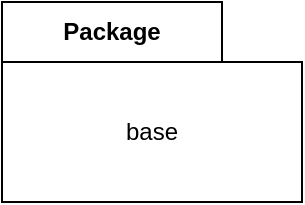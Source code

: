 <mxfile version="22.1.22" type="github">
  <diagram name="Página-1" id="Ju7T9AEIUhfumeTAfuN7">
    <mxGraphModel dx="1393" dy="776" grid="1" gridSize="10" guides="1" tooltips="1" connect="1" arrows="1" fold="1" page="1" pageScale="1" pageWidth="827" pageHeight="1169" math="0" shadow="0">
      <root>
        <mxCell id="0" />
        <mxCell id="1" parent="0" />
        <mxCell id="B0nc_jZNpu9LgJMOm5Wc-1" value="Package" style="shape=folder;fontStyle=1;tabWidth=110;tabHeight=30;tabPosition=left;html=1;boundedLbl=1;labelInHeader=1;container=1;collapsible=0;whiteSpace=wrap;" vertex="1" parent="1">
          <mxGeometry x="80" y="120" width="150" height="100" as="geometry" />
        </mxCell>
        <mxCell id="B0nc_jZNpu9LgJMOm5Wc-2" value="base" style="html=1;strokeColor=none;resizeWidth=1;resizeHeight=1;fillColor=none;part=1;connectable=0;allowArrows=0;deletable=0;whiteSpace=wrap;" vertex="1" parent="B0nc_jZNpu9LgJMOm5Wc-1">
          <mxGeometry width="150" height="70" relative="1" as="geometry">
            <mxPoint y="30" as="offset" />
          </mxGeometry>
        </mxCell>
      </root>
    </mxGraphModel>
  </diagram>
</mxfile>

